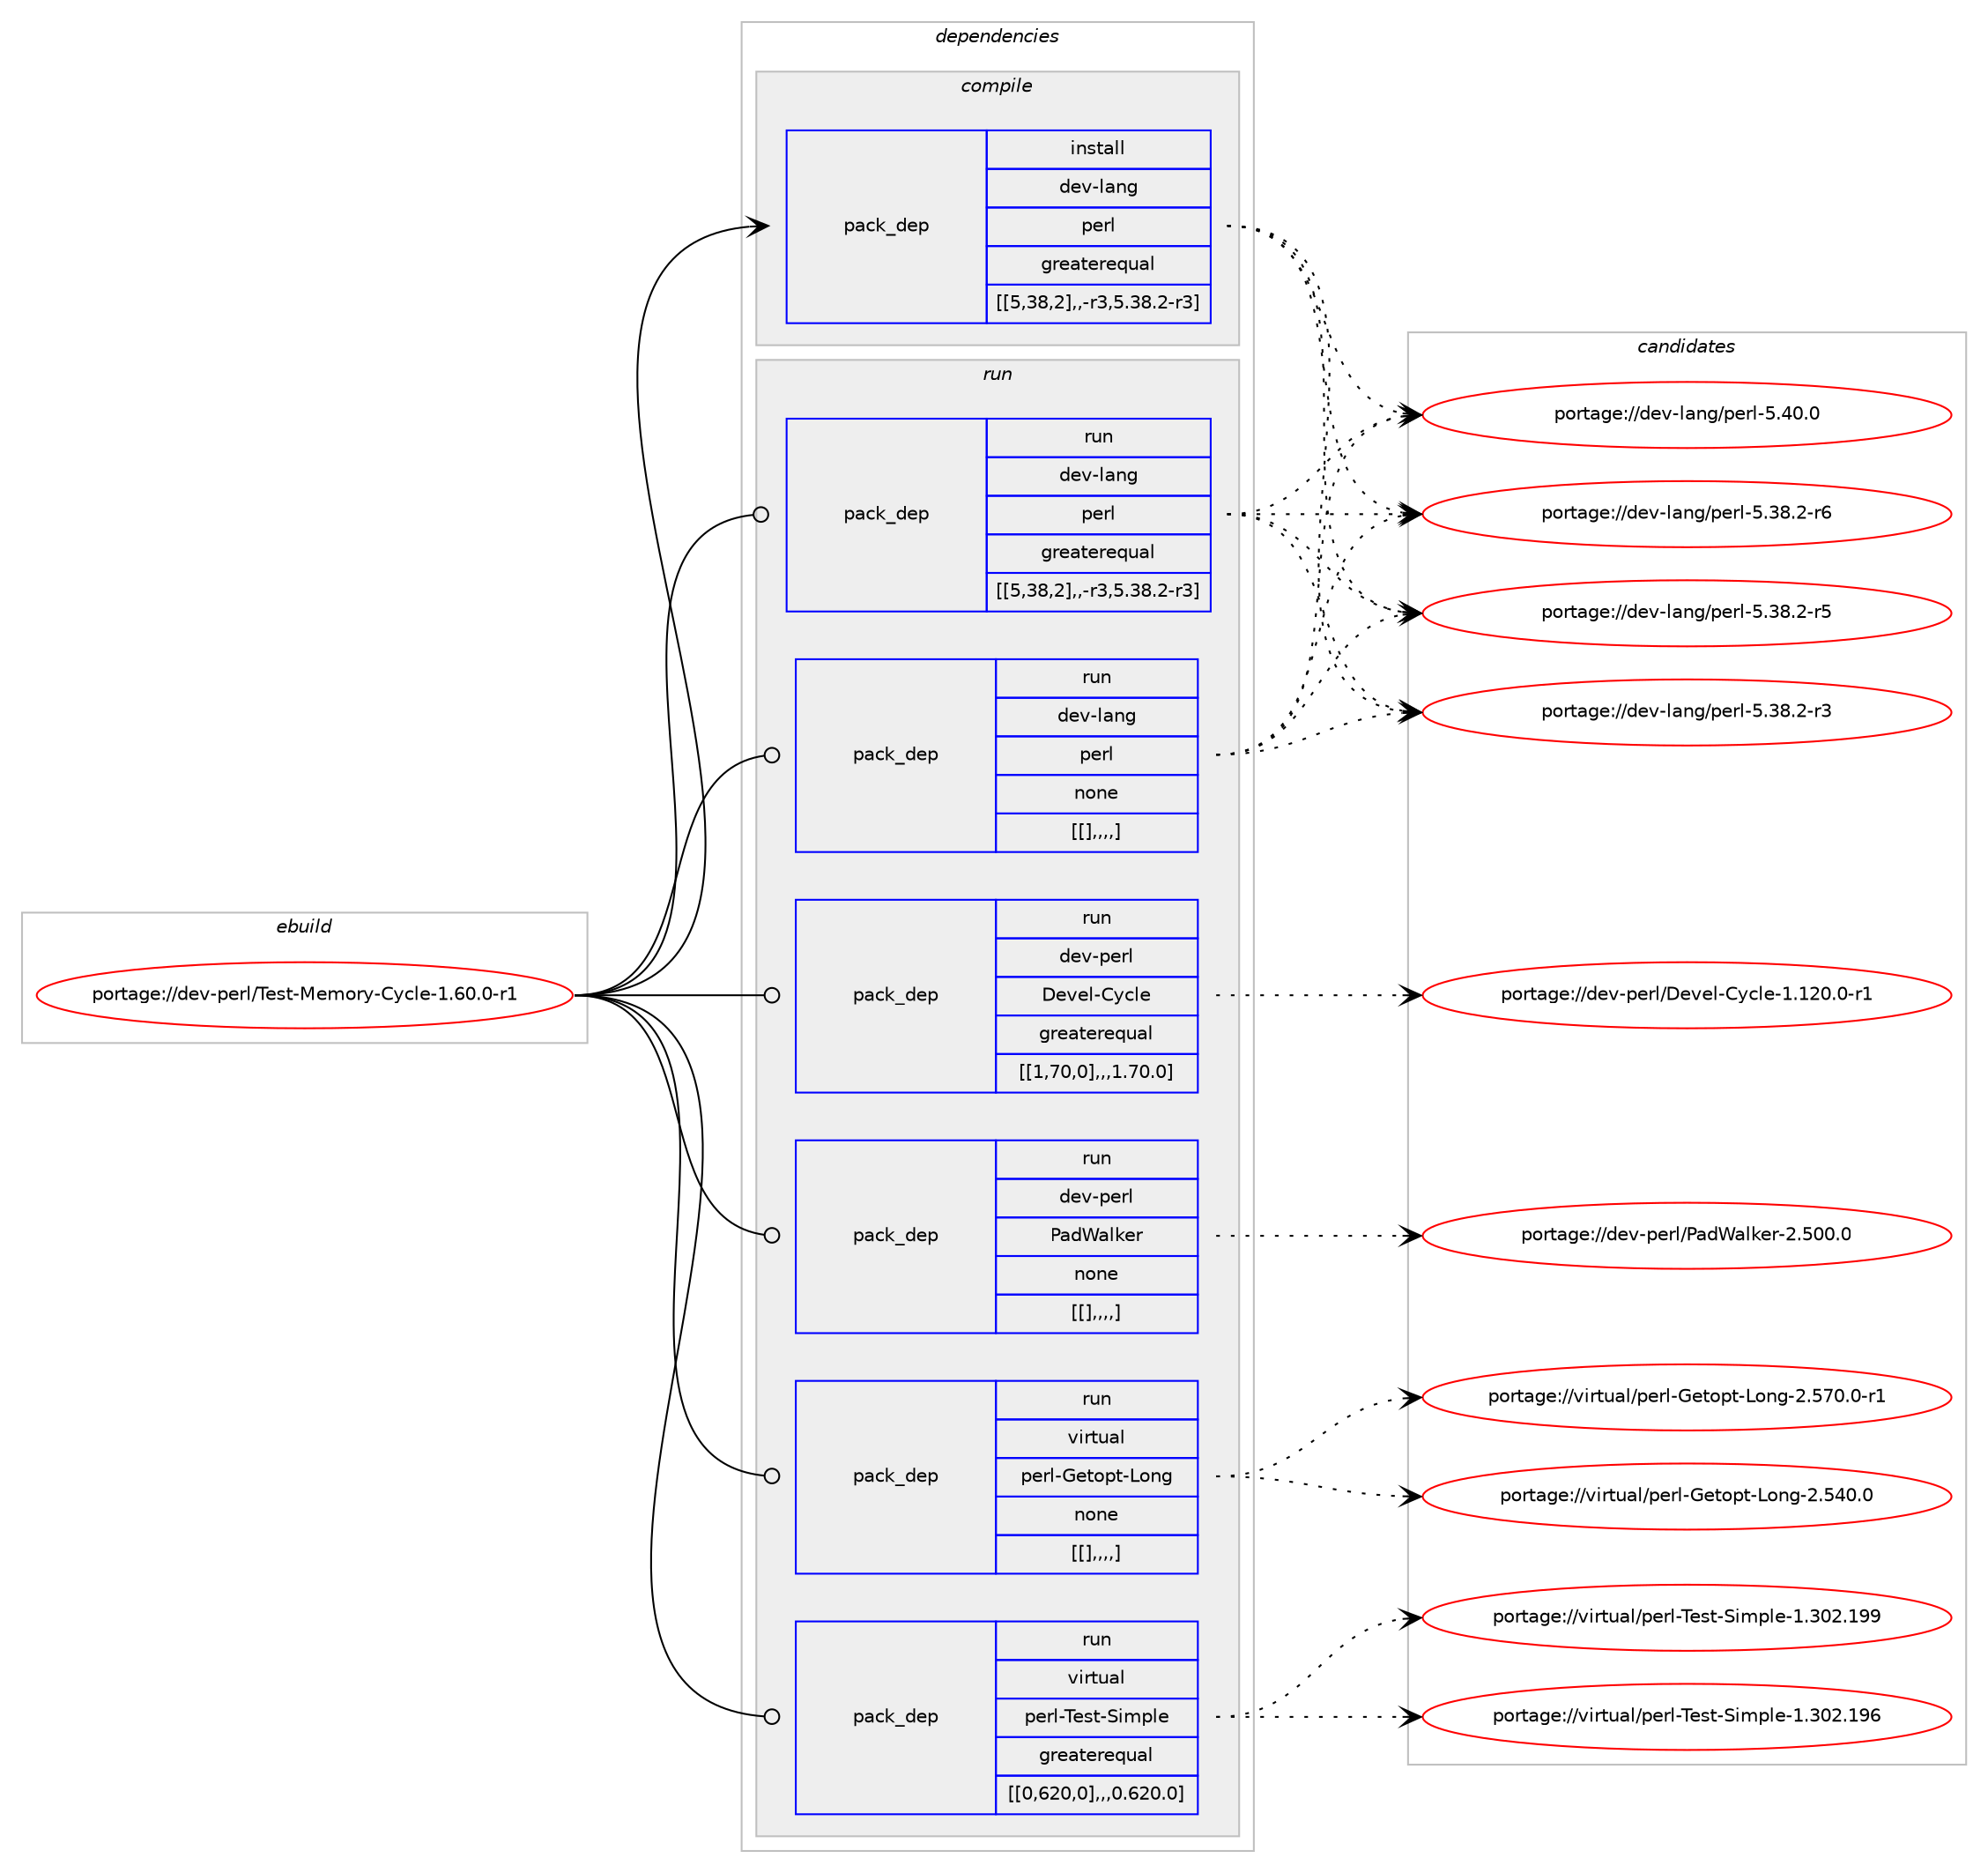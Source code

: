 digraph prolog {

# *************
# Graph options
# *************

newrank=true;
concentrate=true;
compound=true;
graph [rankdir=LR,fontname=Helvetica,fontsize=10,ranksep=1.5];#, ranksep=2.5, nodesep=0.2];
edge  [arrowhead=vee];
node  [fontname=Helvetica,fontsize=10];

# **********
# The ebuild
# **********

subgraph cluster_leftcol {
color=gray;
label=<<i>ebuild</i>>;
id [label="portage://dev-perl/Test-Memory-Cycle-1.60.0-r1", color=red, width=4, href="../dev-perl/Test-Memory-Cycle-1.60.0-r1.svg"];
}

# ****************
# The dependencies
# ****************

subgraph cluster_midcol {
color=gray;
label=<<i>dependencies</i>>;
subgraph cluster_compile {
fillcolor="#eeeeee";
style=filled;
label=<<i>compile</i>>;
subgraph pack106628 {
dependency138404 [label=<<TABLE BORDER="0" CELLBORDER="1" CELLSPACING="0" CELLPADDING="4" WIDTH="220"><TR><TD ROWSPAN="6" CELLPADDING="30">pack_dep</TD></TR><TR><TD WIDTH="110">install</TD></TR><TR><TD>dev-lang</TD></TR><TR><TD>perl</TD></TR><TR><TD>greaterequal</TD></TR><TR><TD>[[5,38,2],,-r3,5.38.2-r3]</TD></TR></TABLE>>, shape=none, color=blue];
}
id:e -> dependency138404:w [weight=20,style="solid",arrowhead="vee"];
}
subgraph cluster_compileandrun {
fillcolor="#eeeeee";
style=filled;
label=<<i>compile and run</i>>;
}
subgraph cluster_run {
fillcolor="#eeeeee";
style=filled;
label=<<i>run</i>>;
subgraph pack106629 {
dependency138405 [label=<<TABLE BORDER="0" CELLBORDER="1" CELLSPACING="0" CELLPADDING="4" WIDTH="220"><TR><TD ROWSPAN="6" CELLPADDING="30">pack_dep</TD></TR><TR><TD WIDTH="110">run</TD></TR><TR><TD>dev-lang</TD></TR><TR><TD>perl</TD></TR><TR><TD>greaterequal</TD></TR><TR><TD>[[5,38,2],,-r3,5.38.2-r3]</TD></TR></TABLE>>, shape=none, color=blue];
}
id:e -> dependency138405:w [weight=20,style="solid",arrowhead="odot"];
subgraph pack106630 {
dependency138406 [label=<<TABLE BORDER="0" CELLBORDER="1" CELLSPACING="0" CELLPADDING="4" WIDTH="220"><TR><TD ROWSPAN="6" CELLPADDING="30">pack_dep</TD></TR><TR><TD WIDTH="110">run</TD></TR><TR><TD>dev-lang</TD></TR><TR><TD>perl</TD></TR><TR><TD>none</TD></TR><TR><TD>[[],,,,]</TD></TR></TABLE>>, shape=none, color=blue];
}
id:e -> dependency138406:w [weight=20,style="solid",arrowhead="odot"];
subgraph pack106631 {
dependency138407 [label=<<TABLE BORDER="0" CELLBORDER="1" CELLSPACING="0" CELLPADDING="4" WIDTH="220"><TR><TD ROWSPAN="6" CELLPADDING="30">pack_dep</TD></TR><TR><TD WIDTH="110">run</TD></TR><TR><TD>dev-perl</TD></TR><TR><TD>Devel-Cycle</TD></TR><TR><TD>greaterequal</TD></TR><TR><TD>[[1,70,0],,,1.70.0]</TD></TR></TABLE>>, shape=none, color=blue];
}
id:e -> dependency138407:w [weight=20,style="solid",arrowhead="odot"];
subgraph pack106632 {
dependency138408 [label=<<TABLE BORDER="0" CELLBORDER="1" CELLSPACING="0" CELLPADDING="4" WIDTH="220"><TR><TD ROWSPAN="6" CELLPADDING="30">pack_dep</TD></TR><TR><TD WIDTH="110">run</TD></TR><TR><TD>dev-perl</TD></TR><TR><TD>PadWalker</TD></TR><TR><TD>none</TD></TR><TR><TD>[[],,,,]</TD></TR></TABLE>>, shape=none, color=blue];
}
id:e -> dependency138408:w [weight=20,style="solid",arrowhead="odot"];
subgraph pack106633 {
dependency138409 [label=<<TABLE BORDER="0" CELLBORDER="1" CELLSPACING="0" CELLPADDING="4" WIDTH="220"><TR><TD ROWSPAN="6" CELLPADDING="30">pack_dep</TD></TR><TR><TD WIDTH="110">run</TD></TR><TR><TD>virtual</TD></TR><TR><TD>perl-Getopt-Long</TD></TR><TR><TD>none</TD></TR><TR><TD>[[],,,,]</TD></TR></TABLE>>, shape=none, color=blue];
}
id:e -> dependency138409:w [weight=20,style="solid",arrowhead="odot"];
subgraph pack106634 {
dependency138410 [label=<<TABLE BORDER="0" CELLBORDER="1" CELLSPACING="0" CELLPADDING="4" WIDTH="220"><TR><TD ROWSPAN="6" CELLPADDING="30">pack_dep</TD></TR><TR><TD WIDTH="110">run</TD></TR><TR><TD>virtual</TD></TR><TR><TD>perl-Test-Simple</TD></TR><TR><TD>greaterequal</TD></TR><TR><TD>[[0,620,0],,,0.620.0]</TD></TR></TABLE>>, shape=none, color=blue];
}
id:e -> dependency138410:w [weight=20,style="solid",arrowhead="odot"];
}
}

# **************
# The candidates
# **************

subgraph cluster_choices {
rank=same;
color=gray;
label=<<i>candidates</i>>;

subgraph choice106628 {
color=black;
nodesep=1;
choice10010111845108971101034711210111410845534652484648 [label="portage://dev-lang/perl-5.40.0", color=red, width=4,href="../dev-lang/perl-5.40.0.svg"];
choice100101118451089711010347112101114108455346515646504511454 [label="portage://dev-lang/perl-5.38.2-r6", color=red, width=4,href="../dev-lang/perl-5.38.2-r6.svg"];
choice100101118451089711010347112101114108455346515646504511453 [label="portage://dev-lang/perl-5.38.2-r5", color=red, width=4,href="../dev-lang/perl-5.38.2-r5.svg"];
choice100101118451089711010347112101114108455346515646504511451 [label="portage://dev-lang/perl-5.38.2-r3", color=red, width=4,href="../dev-lang/perl-5.38.2-r3.svg"];
dependency138404:e -> choice10010111845108971101034711210111410845534652484648:w [style=dotted,weight="100"];
dependency138404:e -> choice100101118451089711010347112101114108455346515646504511454:w [style=dotted,weight="100"];
dependency138404:e -> choice100101118451089711010347112101114108455346515646504511453:w [style=dotted,weight="100"];
dependency138404:e -> choice100101118451089711010347112101114108455346515646504511451:w [style=dotted,weight="100"];
}
subgraph choice106629 {
color=black;
nodesep=1;
choice10010111845108971101034711210111410845534652484648 [label="portage://dev-lang/perl-5.40.0", color=red, width=4,href="../dev-lang/perl-5.40.0.svg"];
choice100101118451089711010347112101114108455346515646504511454 [label="portage://dev-lang/perl-5.38.2-r6", color=red, width=4,href="../dev-lang/perl-5.38.2-r6.svg"];
choice100101118451089711010347112101114108455346515646504511453 [label="portage://dev-lang/perl-5.38.2-r5", color=red, width=4,href="../dev-lang/perl-5.38.2-r5.svg"];
choice100101118451089711010347112101114108455346515646504511451 [label="portage://dev-lang/perl-5.38.2-r3", color=red, width=4,href="../dev-lang/perl-5.38.2-r3.svg"];
dependency138405:e -> choice10010111845108971101034711210111410845534652484648:w [style=dotted,weight="100"];
dependency138405:e -> choice100101118451089711010347112101114108455346515646504511454:w [style=dotted,weight="100"];
dependency138405:e -> choice100101118451089711010347112101114108455346515646504511453:w [style=dotted,weight="100"];
dependency138405:e -> choice100101118451089711010347112101114108455346515646504511451:w [style=dotted,weight="100"];
}
subgraph choice106630 {
color=black;
nodesep=1;
choice10010111845108971101034711210111410845534652484648 [label="portage://dev-lang/perl-5.40.0", color=red, width=4,href="../dev-lang/perl-5.40.0.svg"];
choice100101118451089711010347112101114108455346515646504511454 [label="portage://dev-lang/perl-5.38.2-r6", color=red, width=4,href="../dev-lang/perl-5.38.2-r6.svg"];
choice100101118451089711010347112101114108455346515646504511453 [label="portage://dev-lang/perl-5.38.2-r5", color=red, width=4,href="../dev-lang/perl-5.38.2-r5.svg"];
choice100101118451089711010347112101114108455346515646504511451 [label="portage://dev-lang/perl-5.38.2-r3", color=red, width=4,href="../dev-lang/perl-5.38.2-r3.svg"];
dependency138406:e -> choice10010111845108971101034711210111410845534652484648:w [style=dotted,weight="100"];
dependency138406:e -> choice100101118451089711010347112101114108455346515646504511454:w [style=dotted,weight="100"];
dependency138406:e -> choice100101118451089711010347112101114108455346515646504511453:w [style=dotted,weight="100"];
dependency138406:e -> choice100101118451089711010347112101114108455346515646504511451:w [style=dotted,weight="100"];
}
subgraph choice106631 {
color=black;
nodesep=1;
choice10010111845112101114108476810111810110845671219910810145494649504846484511449 [label="portage://dev-perl/Devel-Cycle-1.120.0-r1", color=red, width=4,href="../dev-perl/Devel-Cycle-1.120.0-r1.svg"];
dependency138407:e -> choice10010111845112101114108476810111810110845671219910810145494649504846484511449:w [style=dotted,weight="100"];
}
subgraph choice106632 {
color=black;
nodesep=1;
choice1001011184511210111410847809710087971081071011144550465348484648 [label="portage://dev-perl/PadWalker-2.500.0", color=red, width=4,href="../dev-perl/PadWalker-2.500.0.svg"];
dependency138408:e -> choice1001011184511210111410847809710087971081071011144550465348484648:w [style=dotted,weight="100"];
}
subgraph choice106633 {
color=black;
nodesep=1;
choice11810511411611797108471121011141084571101116111112116457611111010345504653554846484511449 [label="portage://virtual/perl-Getopt-Long-2.570.0-r1", color=red, width=4,href="../virtual/perl-Getopt-Long-2.570.0-r1.svg"];
choice1181051141161179710847112101114108457110111611111211645761111101034550465352484648 [label="portage://virtual/perl-Getopt-Long-2.540.0", color=red, width=4,href="../virtual/perl-Getopt-Long-2.540.0.svg"];
dependency138409:e -> choice11810511411611797108471121011141084571101116111112116457611111010345504653554846484511449:w [style=dotted,weight="100"];
dependency138409:e -> choice1181051141161179710847112101114108457110111611111211645761111101034550465352484648:w [style=dotted,weight="100"];
}
subgraph choice106634 {
color=black;
nodesep=1;
choice11810511411611797108471121011141084584101115116458310510911210810145494651485046495757 [label="portage://virtual/perl-Test-Simple-1.302.199", color=red, width=4,href="../virtual/perl-Test-Simple-1.302.199.svg"];
choice11810511411611797108471121011141084584101115116458310510911210810145494651485046495754 [label="portage://virtual/perl-Test-Simple-1.302.196", color=red, width=4,href="../virtual/perl-Test-Simple-1.302.196.svg"];
dependency138410:e -> choice11810511411611797108471121011141084584101115116458310510911210810145494651485046495757:w [style=dotted,weight="100"];
dependency138410:e -> choice11810511411611797108471121011141084584101115116458310510911210810145494651485046495754:w [style=dotted,weight="100"];
}
}

}
